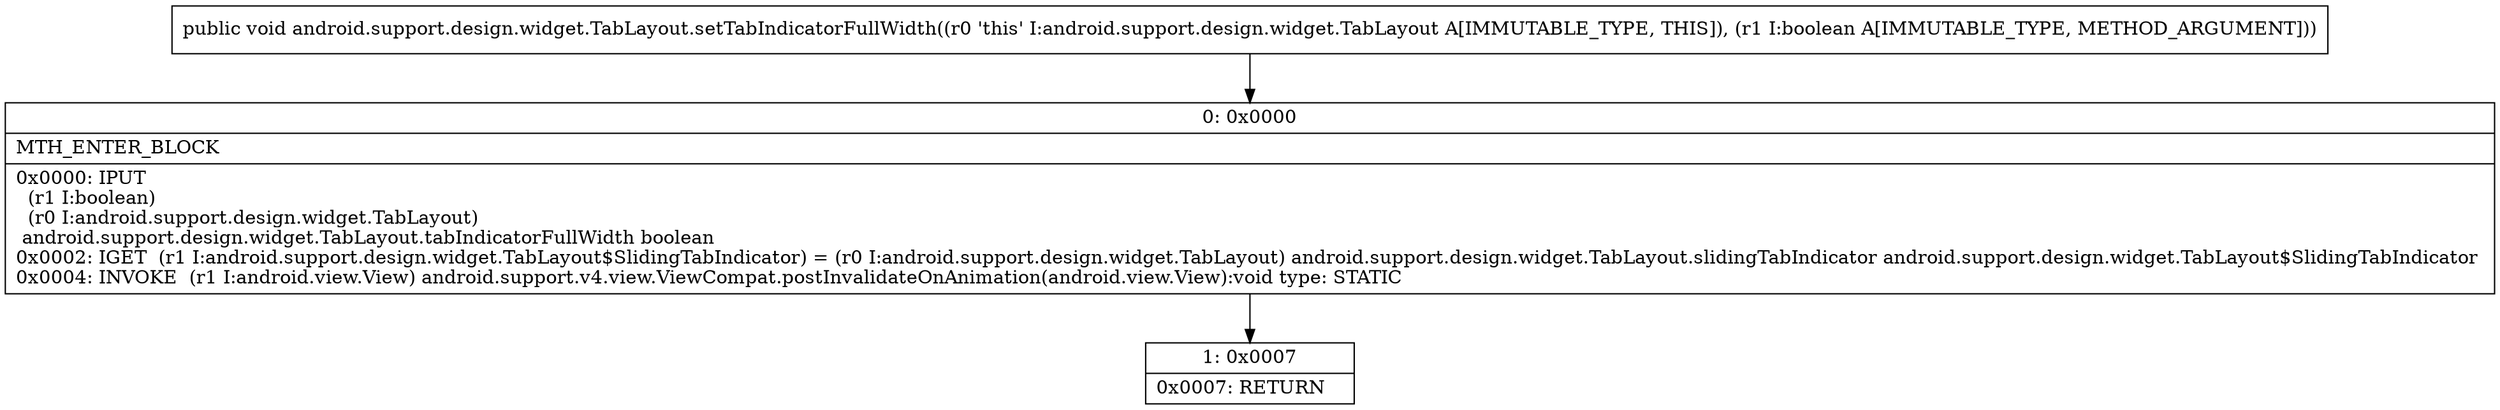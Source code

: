 digraph "CFG forandroid.support.design.widget.TabLayout.setTabIndicatorFullWidth(Z)V" {
Node_0 [shape=record,label="{0\:\ 0x0000|MTH_ENTER_BLOCK\l|0x0000: IPUT  \l  (r1 I:boolean)\l  (r0 I:android.support.design.widget.TabLayout)\l android.support.design.widget.TabLayout.tabIndicatorFullWidth boolean \l0x0002: IGET  (r1 I:android.support.design.widget.TabLayout$SlidingTabIndicator) = (r0 I:android.support.design.widget.TabLayout) android.support.design.widget.TabLayout.slidingTabIndicator android.support.design.widget.TabLayout$SlidingTabIndicator \l0x0004: INVOKE  (r1 I:android.view.View) android.support.v4.view.ViewCompat.postInvalidateOnAnimation(android.view.View):void type: STATIC \l}"];
Node_1 [shape=record,label="{1\:\ 0x0007|0x0007: RETURN   \l}"];
MethodNode[shape=record,label="{public void android.support.design.widget.TabLayout.setTabIndicatorFullWidth((r0 'this' I:android.support.design.widget.TabLayout A[IMMUTABLE_TYPE, THIS]), (r1 I:boolean A[IMMUTABLE_TYPE, METHOD_ARGUMENT])) }"];
MethodNode -> Node_0;
Node_0 -> Node_1;
}

